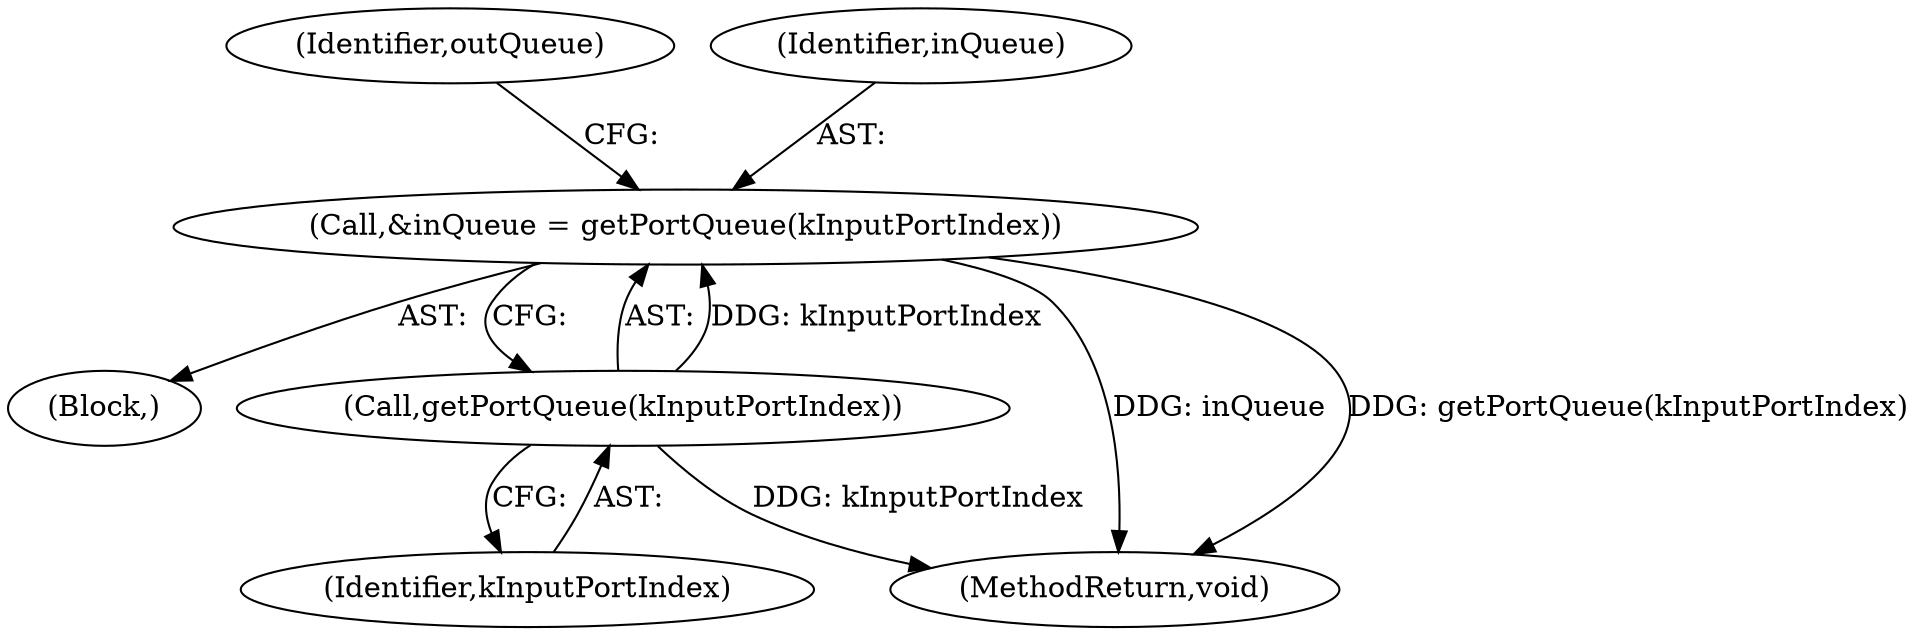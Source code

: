 digraph "0_Android_918eeaa29d99d257282fafec931b4bda0e3bae12_1@pointer" {
"1000145" [label="(Call,&inQueue = getPortQueue(kInputPortIndex))"];
"1000147" [label="(Call,getPortQueue(kInputPortIndex))"];
"1000151" [label="(Identifier,outQueue)"];
"1000146" [label="(Identifier,inQueue)"];
"1000110" [label="(Block,)"];
"1000145" [label="(Call,&inQueue = getPortQueue(kInputPortIndex))"];
"1000148" [label="(Identifier,kInputPortIndex)"];
"1000147" [label="(Call,getPortQueue(kInputPortIndex))"];
"1000563" [label="(MethodReturn,void)"];
"1000145" -> "1000110"  [label="AST: "];
"1000145" -> "1000147"  [label="CFG: "];
"1000146" -> "1000145"  [label="AST: "];
"1000147" -> "1000145"  [label="AST: "];
"1000151" -> "1000145"  [label="CFG: "];
"1000145" -> "1000563"  [label="DDG: inQueue"];
"1000145" -> "1000563"  [label="DDG: getPortQueue(kInputPortIndex)"];
"1000147" -> "1000145"  [label="DDG: kInputPortIndex"];
"1000147" -> "1000148"  [label="CFG: "];
"1000148" -> "1000147"  [label="AST: "];
"1000147" -> "1000563"  [label="DDG: kInputPortIndex"];
}
